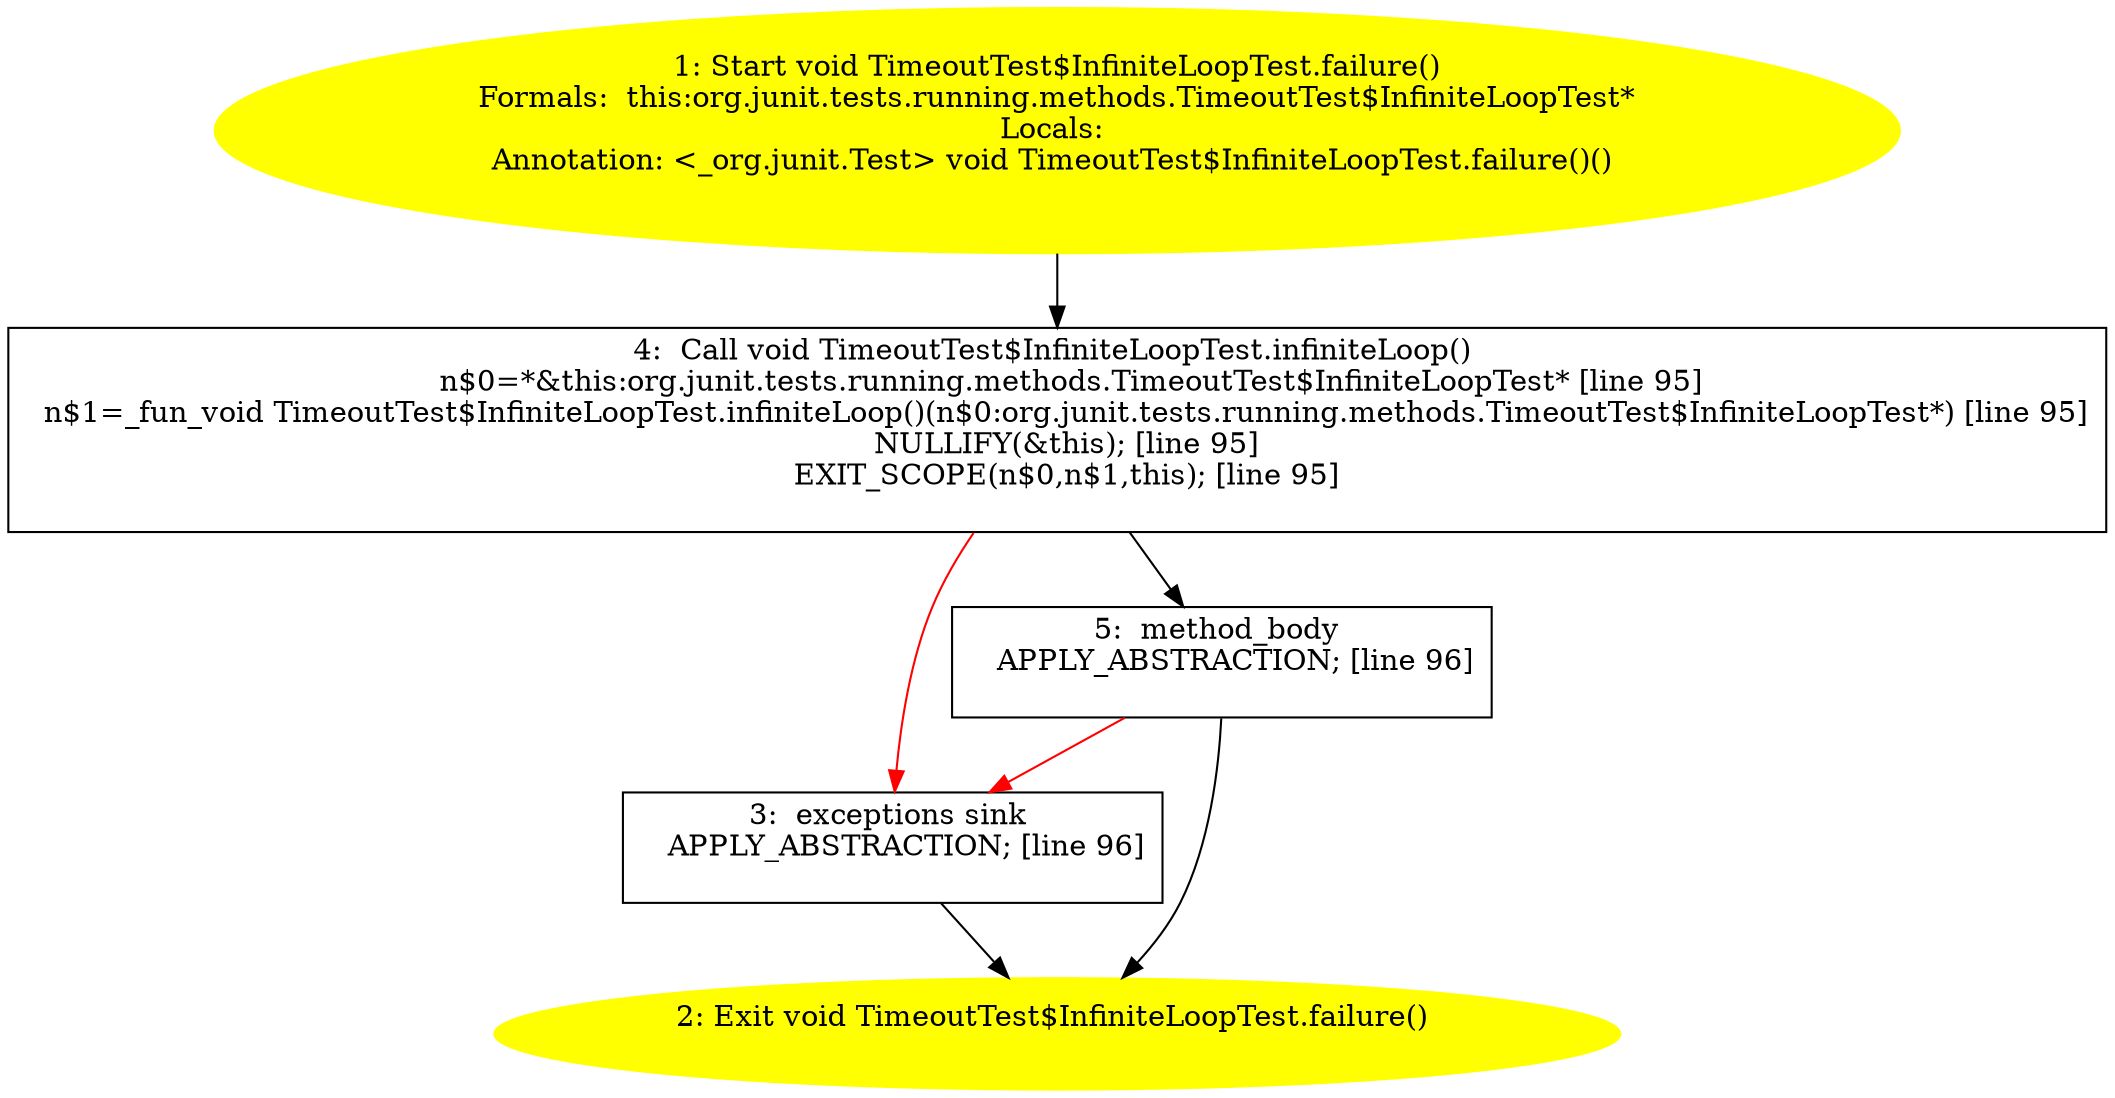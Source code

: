 /* @generated */
digraph cfg {
"org.junit.tests.running.methods.TimeoutTest$InfiniteLoopTest.failure():void.a88a95ce798ba2bb34251d0ba5ebaff4_1" [label="1: Start void TimeoutTest$InfiniteLoopTest.failure()\nFormals:  this:org.junit.tests.running.methods.TimeoutTest$InfiniteLoopTest*\nLocals: \nAnnotation: <_org.junit.Test> void TimeoutTest$InfiniteLoopTest.failure()() \n  " color=yellow style=filled]
	

	 "org.junit.tests.running.methods.TimeoutTest$InfiniteLoopTest.failure():void.a88a95ce798ba2bb34251d0ba5ebaff4_1" -> "org.junit.tests.running.methods.TimeoutTest$InfiniteLoopTest.failure():void.a88a95ce798ba2bb34251d0ba5ebaff4_4" ;
"org.junit.tests.running.methods.TimeoutTest$InfiniteLoopTest.failure():void.a88a95ce798ba2bb34251d0ba5ebaff4_2" [label="2: Exit void TimeoutTest$InfiniteLoopTest.failure() \n  " color=yellow style=filled]
	

"org.junit.tests.running.methods.TimeoutTest$InfiniteLoopTest.failure():void.a88a95ce798ba2bb34251d0ba5ebaff4_3" [label="3:  exceptions sink \n   APPLY_ABSTRACTION; [line 96]\n " shape="box"]
	

	 "org.junit.tests.running.methods.TimeoutTest$InfiniteLoopTest.failure():void.a88a95ce798ba2bb34251d0ba5ebaff4_3" -> "org.junit.tests.running.methods.TimeoutTest$InfiniteLoopTest.failure():void.a88a95ce798ba2bb34251d0ba5ebaff4_2" ;
"org.junit.tests.running.methods.TimeoutTest$InfiniteLoopTest.failure():void.a88a95ce798ba2bb34251d0ba5ebaff4_4" [label="4:  Call void TimeoutTest$InfiniteLoopTest.infiniteLoop() \n   n$0=*&this:org.junit.tests.running.methods.TimeoutTest$InfiniteLoopTest* [line 95]\n  n$1=_fun_void TimeoutTest$InfiniteLoopTest.infiniteLoop()(n$0:org.junit.tests.running.methods.TimeoutTest$InfiniteLoopTest*) [line 95]\n  NULLIFY(&this); [line 95]\n  EXIT_SCOPE(n$0,n$1,this); [line 95]\n " shape="box"]
	

	 "org.junit.tests.running.methods.TimeoutTest$InfiniteLoopTest.failure():void.a88a95ce798ba2bb34251d0ba5ebaff4_4" -> "org.junit.tests.running.methods.TimeoutTest$InfiniteLoopTest.failure():void.a88a95ce798ba2bb34251d0ba5ebaff4_5" ;
	 "org.junit.tests.running.methods.TimeoutTest$InfiniteLoopTest.failure():void.a88a95ce798ba2bb34251d0ba5ebaff4_4" -> "org.junit.tests.running.methods.TimeoutTest$InfiniteLoopTest.failure():void.a88a95ce798ba2bb34251d0ba5ebaff4_3" [color="red" ];
"org.junit.tests.running.methods.TimeoutTest$InfiniteLoopTest.failure():void.a88a95ce798ba2bb34251d0ba5ebaff4_5" [label="5:  method_body \n   APPLY_ABSTRACTION; [line 96]\n " shape="box"]
	

	 "org.junit.tests.running.methods.TimeoutTest$InfiniteLoopTest.failure():void.a88a95ce798ba2bb34251d0ba5ebaff4_5" -> "org.junit.tests.running.methods.TimeoutTest$InfiniteLoopTest.failure():void.a88a95ce798ba2bb34251d0ba5ebaff4_2" ;
	 "org.junit.tests.running.methods.TimeoutTest$InfiniteLoopTest.failure():void.a88a95ce798ba2bb34251d0ba5ebaff4_5" -> "org.junit.tests.running.methods.TimeoutTest$InfiniteLoopTest.failure():void.a88a95ce798ba2bb34251d0ba5ebaff4_3" [color="red" ];
}
